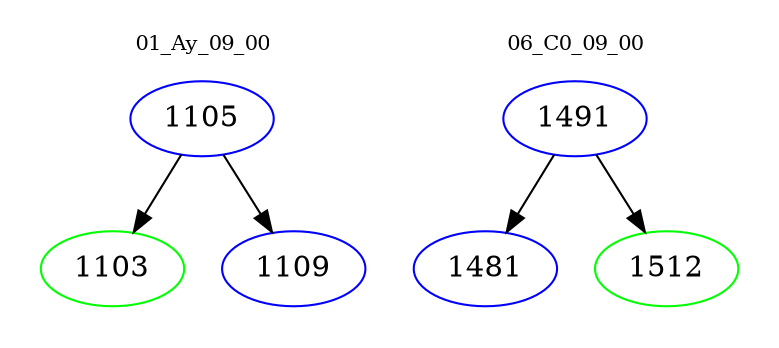 digraph{
subgraph cluster_0 {
color = white
label = "01_Ay_09_00";
fontsize=10;
T0_1105 [label="1105", color="blue"]
T0_1105 -> T0_1103 [color="black"]
T0_1103 [label="1103", color="green"]
T0_1105 -> T0_1109 [color="black"]
T0_1109 [label="1109", color="blue"]
}
subgraph cluster_1 {
color = white
label = "06_C0_09_00";
fontsize=10;
T1_1491 [label="1491", color="blue"]
T1_1491 -> T1_1481 [color="black"]
T1_1481 [label="1481", color="blue"]
T1_1491 -> T1_1512 [color="black"]
T1_1512 [label="1512", color="green"]
}
}
